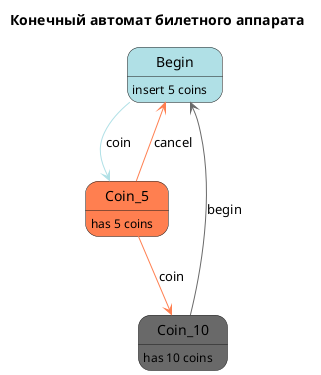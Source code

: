 @startuml
title Конечный автомат билетного аппарата

state Begin #PowderBlue : insert 5 coins
state Coin_5 #Coral : has 5 coins
state Coin_10 #DimGray : has 10 coins

Begin -[#PowderBlue]-> Coin_5 : coin
Coin_5 -[#Coral]-> Begin : cancel
Coin_5 -[#Coral]-> Coin_10 : coin
Coin_10 -[#DimGray]-> Begin : begin

@enduml